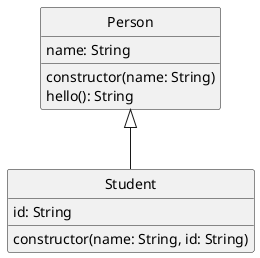 @startuml
skinparam classAttributeIconSize 0
skinparam monochrome true
hide circle

class Person {
    name: String
    constructor(name: String)
    hello(): String
}

class Student {
    id: String
    constructor(name: String, id: String)
}

Person <|-- Student
@enduml
